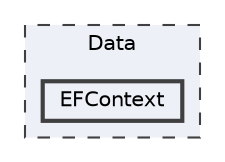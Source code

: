 digraph "Data/EFContext"
{
 // LATEX_PDF_SIZE
  bgcolor="transparent";
  edge [fontname=Helvetica,fontsize=10,labelfontname=Helvetica,labelfontsize=10];
  node [fontname=Helvetica,fontsize=10,shape=box,height=0.2,width=0.4];
  compound=true
  subgraph clusterdir_e3d743d0ec9b4013b28b5d69101bc7fb {
    graph [ bgcolor="#edf0f7", pencolor="grey25", label="Data", fontname=Helvetica,fontsize=10 style="filled,dashed", URL="dir_e3d743d0ec9b4013b28b5d69101bc7fb.html",tooltip=""]
  dir_fe4e4b93f12f24c7f263631707deb01d [label="EFContext", fillcolor="#edf0f7", color="grey25", style="filled,bold", URL="dir_fe4e4b93f12f24c7f263631707deb01d.html",tooltip=""];
  }
}
